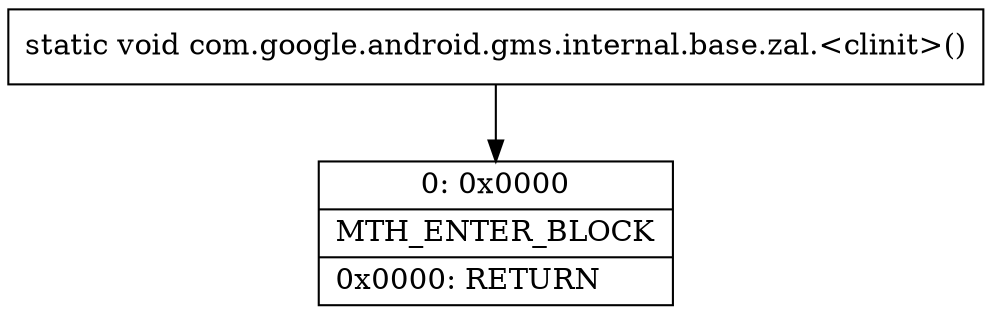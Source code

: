 digraph "CFG forcom.google.android.gms.internal.base.zal.\<clinit\>()V" {
Node_0 [shape=record,label="{0\:\ 0x0000|MTH_ENTER_BLOCK\l|0x0000: RETURN   \l}"];
MethodNode[shape=record,label="{static void com.google.android.gms.internal.base.zal.\<clinit\>() }"];
MethodNode -> Node_0;
}

